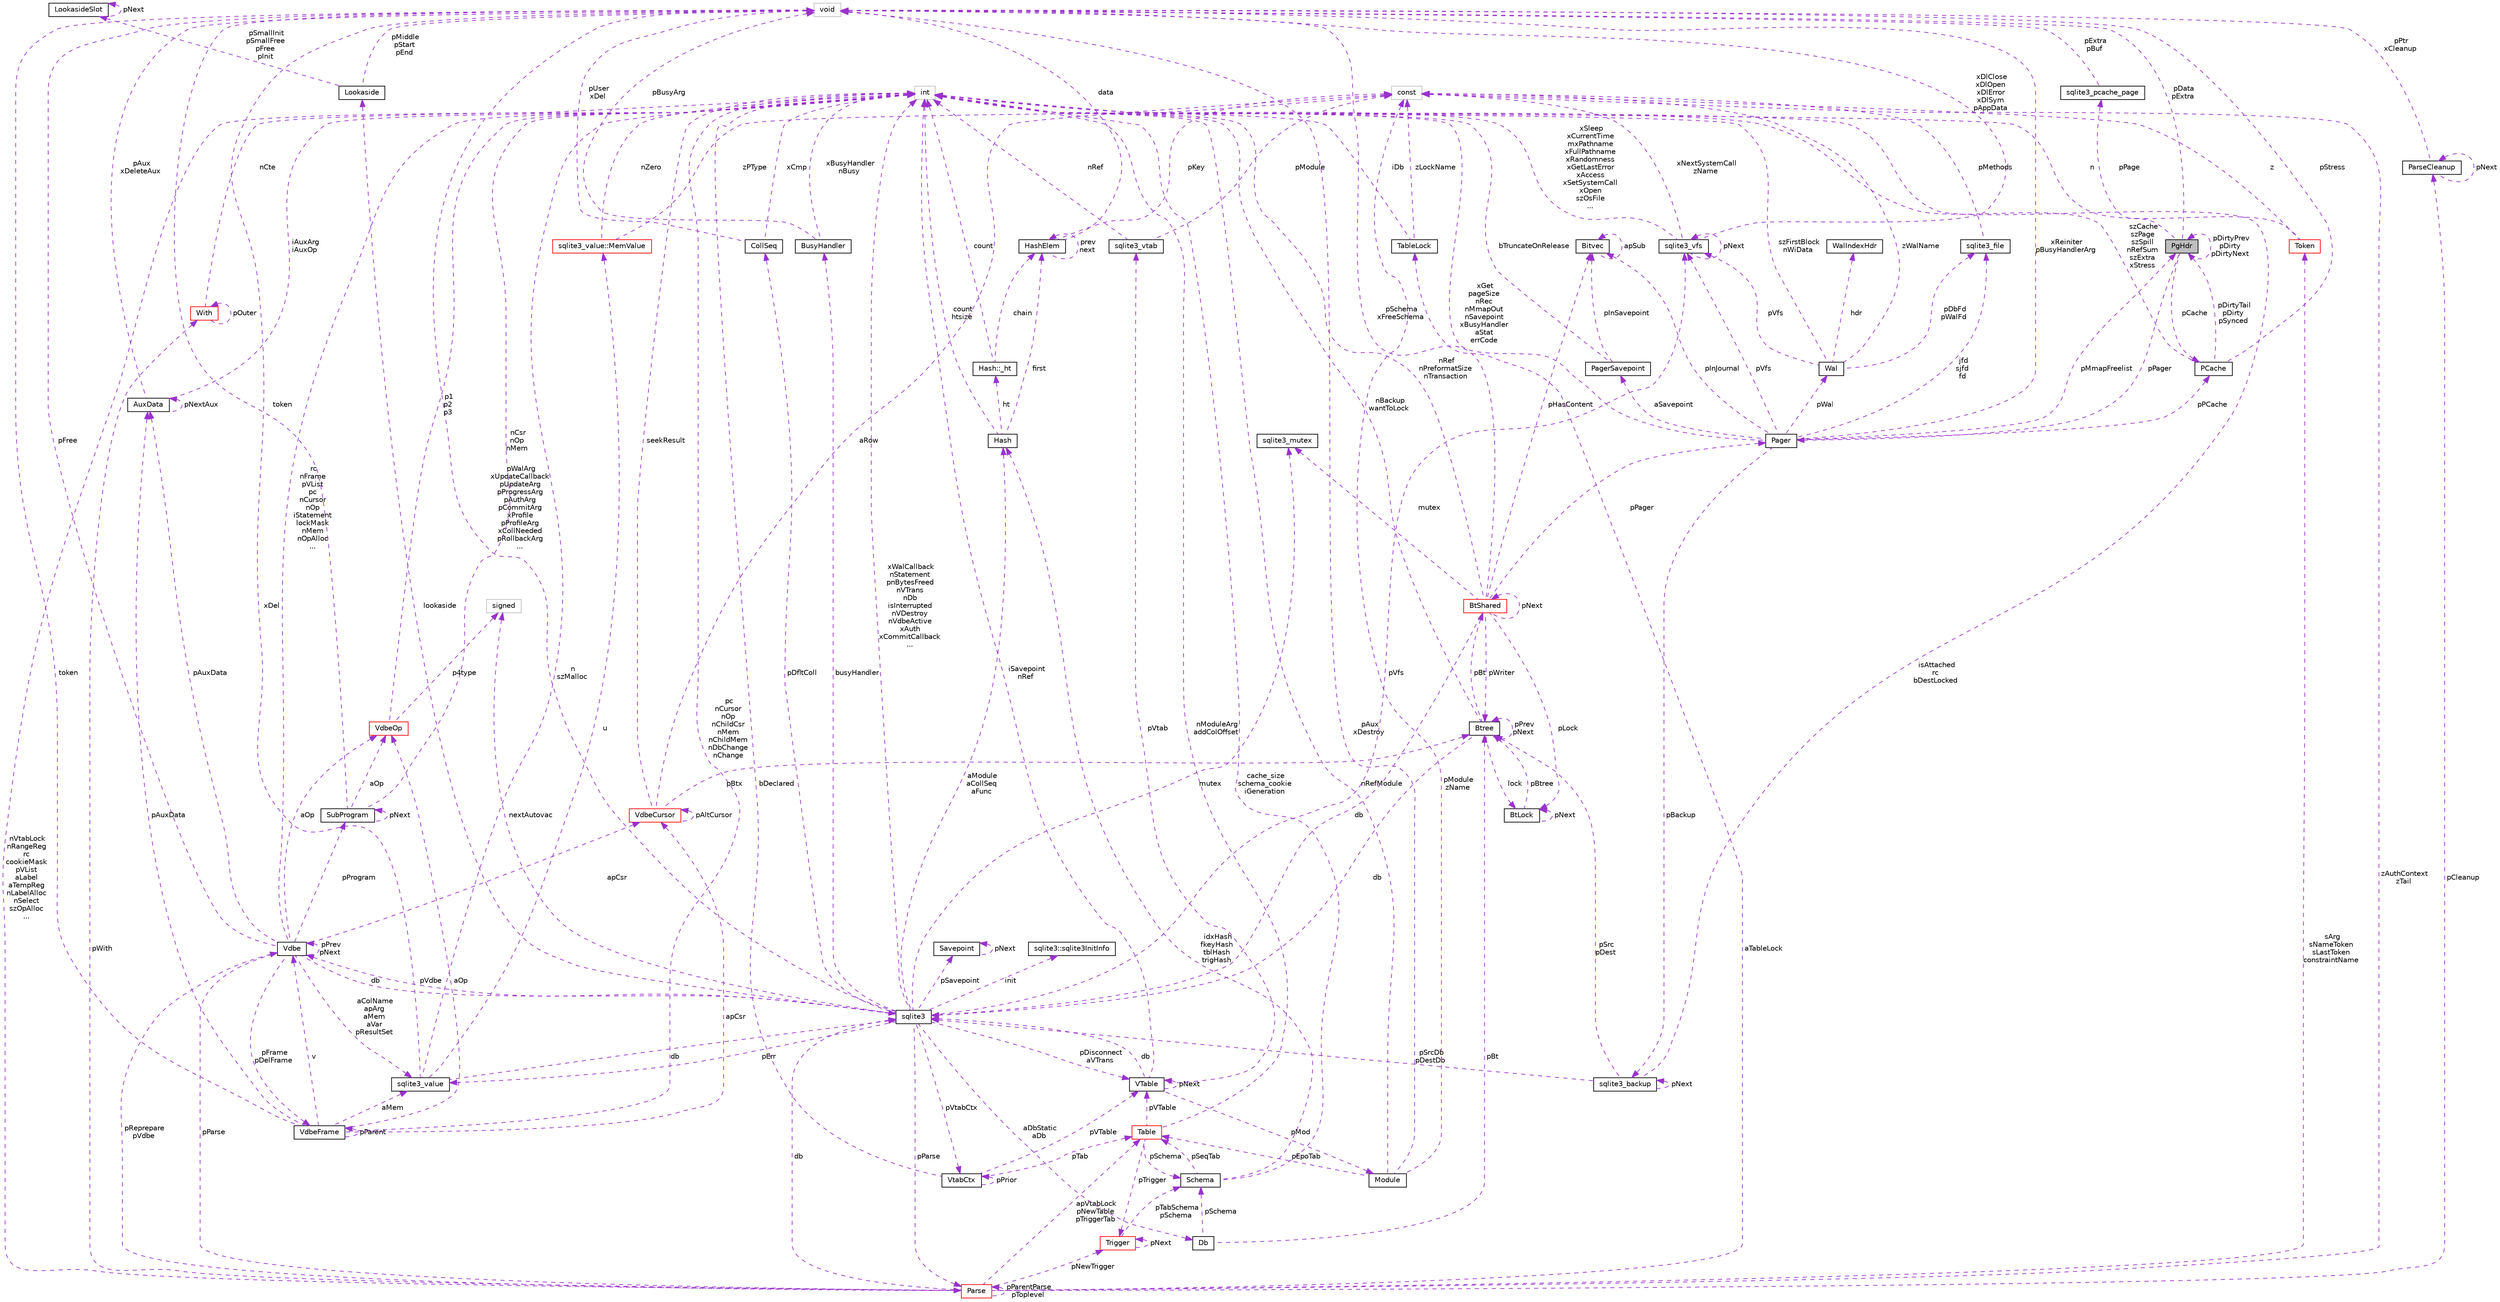 digraph "PgHdr"
{
 // LATEX_PDF_SIZE
  edge [fontname="Helvetica",fontsize="10",labelfontname="Helvetica",labelfontsize="10"];
  node [fontname="Helvetica",fontsize="10",shape=record];
  Node1 [label="PgHdr",height=0.2,width=0.4,color="black", fillcolor="grey75", style="filled", fontcolor="black",tooltip=" "];
  Node2 -> Node1 [dir="back",color="darkorchid3",fontsize="10",style="dashed",label=" pPage" ,fontname="Helvetica"];
  Node2 [label="sqlite3_pcache_page",height=0.2,width=0.4,color="black", fillcolor="white", style="filled",URL="$structsqlite3__pcache__page.html",tooltip=" "];
  Node3 -> Node2 [dir="back",color="darkorchid3",fontsize="10",style="dashed",label=" pExtra\npBuf" ,fontname="Helvetica"];
  Node3 [label="void",height=0.2,width=0.4,color="grey75", fillcolor="white", style="filled",tooltip=" "];
  Node4 -> Node1 [dir="back",color="darkorchid3",fontsize="10",style="dashed",label=" pCache" ,fontname="Helvetica"];
  Node4 [label="PCache",height=0.2,width=0.4,color="black", fillcolor="white", style="filled",URL="$structPCache.html",tooltip=" "];
  Node3 -> Node4 [dir="back",color="darkorchid3",fontsize="10",style="dashed",label=" pStress" ,fontname="Helvetica"];
  Node5 -> Node4 [dir="back",color="darkorchid3",fontsize="10",style="dashed",label=" szCache\nszPage\nszSpill\nnRefSum\nszExtra\nxStress" ,fontname="Helvetica"];
  Node5 [label="int",height=0.2,width=0.4,color="grey75", fillcolor="white", style="filled",tooltip=" "];
  Node1 -> Node4 [dir="back",color="darkorchid3",fontsize="10",style="dashed",label=" pDirtyTail\npDirty\npSynced" ,fontname="Helvetica"];
  Node3 -> Node1 [dir="back",color="darkorchid3",fontsize="10",style="dashed",label=" pData\npExtra" ,fontname="Helvetica"];
  Node1 -> Node1 [dir="back",color="darkorchid3",fontsize="10",style="dashed",label=" pDirtyPrev\npDirty\npDirtyNext" ,fontname="Helvetica"];
  Node6 -> Node1 [dir="back",color="darkorchid3",fontsize="10",style="dashed",label=" pPager" ,fontname="Helvetica"];
  Node6 [label="Pager",height=0.2,width=0.4,color="black", fillcolor="white", style="filled",URL="$structPager.html",tooltip=" "];
  Node4 -> Node6 [dir="back",color="darkorchid3",fontsize="10",style="dashed",label=" pPCache" ,fontname="Helvetica"];
  Node7 -> Node6 [dir="back",color="darkorchid3",fontsize="10",style="dashed",label=" pBackup" ,fontname="Helvetica"];
  Node7 [label="sqlite3_backup",height=0.2,width=0.4,color="black", fillcolor="white", style="filled",URL="$structsqlite3__backup.html",tooltip=" "];
  Node7 -> Node7 [dir="back",color="darkorchid3",fontsize="10",style="dashed",label=" pNext" ,fontname="Helvetica"];
  Node8 -> Node7 [dir="back",color="darkorchid3",fontsize="10",style="dashed",label=" pSrcDb\npDestDb" ,fontname="Helvetica"];
  Node8 [label="sqlite3",height=0.2,width=0.4,color="black", fillcolor="white", style="filled",URL="$structsqlite3.html",tooltip=" "];
  Node9 -> Node8 [dir="back",color="darkorchid3",fontsize="10",style="dashed",label=" pVdbe" ,fontname="Helvetica"];
  Node9 [label="Vdbe",height=0.2,width=0.4,color="black", fillcolor="white", style="filled",URL="$structVdbe.html",tooltip=" "];
  Node9 -> Node9 [dir="back",color="darkorchid3",fontsize="10",style="dashed",label=" pPrev\npNext" ,fontname="Helvetica"];
  Node8 -> Node9 [dir="back",color="darkorchid3",fontsize="10",style="dashed",label=" db" ,fontname="Helvetica"];
  Node3 -> Node9 [dir="back",color="darkorchid3",fontsize="10",style="dashed",label=" pFree" ,fontname="Helvetica"];
  Node10 -> Node9 [dir="back",color="darkorchid3",fontsize="10",style="dashed",label=" aColName\napArg\naMem\naVar\npResultSet" ,fontname="Helvetica"];
  Node10 [label="sqlite3_value",height=0.2,width=0.4,color="black", fillcolor="white", style="filled",URL="$structsqlite3__value.html",tooltip=" "];
  Node8 -> Node10 [dir="back",color="darkorchid3",fontsize="10",style="dashed",label=" db" ,fontname="Helvetica"];
  Node3 -> Node10 [dir="back",color="darkorchid3",fontsize="10",style="dashed",label=" xDel" ,fontname="Helvetica"];
  Node11 -> Node10 [dir="back",color="darkorchid3",fontsize="10",style="dashed",label=" u" ,fontname="Helvetica"];
  Node11 [label="sqlite3_value::MemValue",height=0.2,width=0.4,color="red", fillcolor="white", style="filled",URL="$unionsqlite3__value_1_1MemValue.html",tooltip=" "];
  Node5 -> Node11 [dir="back",color="darkorchid3",fontsize="10",style="dashed",label=" nZero" ,fontname="Helvetica"];
  Node12 -> Node11 [dir="back",color="darkorchid3",fontsize="10",style="dashed",label=" zPType" ,fontname="Helvetica"];
  Node12 [label="const",height=0.2,width=0.4,color="grey75", fillcolor="white", style="filled",tooltip=" "];
  Node5 -> Node10 [dir="back",color="darkorchid3",fontsize="10",style="dashed",label=" n\nszMalloc" ,fontname="Helvetica"];
  Node15 -> Node9 [dir="back",color="darkorchid3",fontsize="10",style="dashed",label=" pFrame\npDelFrame" ,fontname="Helvetica"];
  Node15 [label="VdbeFrame",height=0.2,width=0.4,color="black", fillcolor="white", style="filled",URL="$structVdbeFrame.html",tooltip=" "];
  Node9 -> Node15 [dir="back",color="darkorchid3",fontsize="10",style="dashed",label=" v" ,fontname="Helvetica"];
  Node3 -> Node15 [dir="back",color="darkorchid3",fontsize="10",style="dashed",label=" token" ,fontname="Helvetica"];
  Node10 -> Node15 [dir="back",color="darkorchid3",fontsize="10",style="dashed",label=" aMem" ,fontname="Helvetica"];
  Node15 -> Node15 [dir="back",color="darkorchid3",fontsize="10",style="dashed",label=" pParent" ,fontname="Helvetica"];
  Node5 -> Node15 [dir="back",color="darkorchid3",fontsize="10",style="dashed",label=" pc\nnCursor\nnOp\nnChildCsr\nnMem\nnChildMem\nnDbChange\nnChange" ,fontname="Helvetica"];
  Node16 -> Node15 [dir="back",color="darkorchid3",fontsize="10",style="dashed",label=" pAuxData" ,fontname="Helvetica"];
  Node16 [label="AuxData",height=0.2,width=0.4,color="black", fillcolor="white", style="filled",URL="$structAuxData.html",tooltip=" "];
  Node3 -> Node16 [dir="back",color="darkorchid3",fontsize="10",style="dashed",label=" pAux\nxDeleteAux" ,fontname="Helvetica"];
  Node5 -> Node16 [dir="back",color="darkorchid3",fontsize="10",style="dashed",label=" iAuxArg\niAuxOp" ,fontname="Helvetica"];
  Node16 -> Node16 [dir="back",color="darkorchid3",fontsize="10",style="dashed",label=" pNextAux" ,fontname="Helvetica"];
  Node17 -> Node15 [dir="back",color="darkorchid3",fontsize="10",style="dashed",label=" apCsr" ,fontname="Helvetica"];
  Node17 [label="VdbeCursor",height=0.2,width=0.4,color="red", fillcolor="white", style="filled",URL="$structVdbeCursor.html",tooltip=" "];
  Node5 -> Node17 [dir="back",color="darkorchid3",fontsize="10",style="dashed",label=" seekResult" ,fontname="Helvetica"];
  Node17 -> Node17 [dir="back",color="darkorchid3",fontsize="10",style="dashed",label=" pAltCursor" ,fontname="Helvetica"];
  Node24 -> Node17 [dir="back",color="darkorchid3",fontsize="10",style="dashed",label=" pBtx" ,fontname="Helvetica"];
  Node24 [label="Btree",height=0.2,width=0.4,color="black", fillcolor="white", style="filled",URL="$structBtree.html",tooltip=" "];
  Node20 -> Node24 [dir="back",color="darkorchid3",fontsize="10",style="dashed",label=" pBt" ,fontname="Helvetica"];
  Node20 [label="BtShared",height=0.2,width=0.4,color="red", fillcolor="white", style="filled",URL="$structBtShared.html",tooltip=" "];
  Node20 -> Node20 [dir="back",color="darkorchid3",fontsize="10",style="dashed",label=" pNext" ,fontname="Helvetica"];
  Node8 -> Node20 [dir="back",color="darkorchid3",fontsize="10",style="dashed",label=" db" ,fontname="Helvetica"];
  Node21 -> Node20 [dir="back",color="darkorchid3",fontsize="10",style="dashed",label=" pHasContent" ,fontname="Helvetica"];
  Node21 [label="Bitvec",height=0.2,width=0.4,color="black", fillcolor="white", style="filled",URL="$structBitvec.html",tooltip=" "];
  Node21 -> Node21 [dir="back",color="darkorchid3",fontsize="10",style="dashed",label=" apSub" ,fontname="Helvetica"];
  Node3 -> Node20 [dir="back",color="darkorchid3",fontsize="10",style="dashed",label=" pSchema\nxFreeSchema" ,fontname="Helvetica"];
  Node22 -> Node20 [dir="back",color="darkorchid3",fontsize="10",style="dashed",label=" mutex" ,fontname="Helvetica"];
  Node22 [label="sqlite3_mutex",height=0.2,width=0.4,color="black", fillcolor="white", style="filled",URL="$structsqlite3__mutex.html",tooltip=" "];
  Node23 -> Node20 [dir="back",color="darkorchid3",fontsize="10",style="dashed",label=" pLock" ,fontname="Helvetica"];
  Node23 [label="BtLock",height=0.2,width=0.4,color="black", fillcolor="white", style="filled",URL="$structBtLock.html",tooltip=" "];
  Node23 -> Node23 [dir="back",color="darkorchid3",fontsize="10",style="dashed",label=" pNext" ,fontname="Helvetica"];
  Node24 -> Node23 [dir="back",color="darkorchid3",fontsize="10",style="dashed",label=" pBtree" ,fontname="Helvetica"];
  Node5 -> Node20 [dir="back",color="darkorchid3",fontsize="10",style="dashed",label=" nRef\nnPreformatSize\nnTransaction" ,fontname="Helvetica"];
  Node24 -> Node20 [dir="back",color="darkorchid3",fontsize="10",style="dashed",label=" pWriter" ,fontname="Helvetica"];
  Node6 -> Node20 [dir="back",color="darkorchid3",fontsize="10",style="dashed",label=" pPager" ,fontname="Helvetica"];
  Node8 -> Node24 [dir="back",color="darkorchid3",fontsize="10",style="dashed",label=" db" ,fontname="Helvetica"];
  Node23 -> Node24 [dir="back",color="darkorchid3",fontsize="10",style="dashed",label=" lock" ,fontname="Helvetica"];
  Node5 -> Node24 [dir="back",color="darkorchid3",fontsize="10",style="dashed",label=" nBackup\nwantToLock" ,fontname="Helvetica"];
  Node24 -> Node24 [dir="back",color="darkorchid3",fontsize="10",style="dashed",label=" pPrev\npNext" ,fontname="Helvetica"];
  Node12 -> Node17 [dir="back",color="darkorchid3",fontsize="10",style="dashed",label=" aRow" ,fontname="Helvetica"];
  Node41 -> Node15 [dir="back",color="darkorchid3",fontsize="10",style="dashed",label=" aOp" ,fontname="Helvetica"];
  Node41 [label="VdbeOp",height=0.2,width=0.4,color="red", fillcolor="white", style="filled",URL="$structVdbeOp.html",tooltip=" "];
  Node5 -> Node41 [dir="back",color="darkorchid3",fontsize="10",style="dashed",label=" p1\np2\np3" ,fontname="Helvetica"];
  Node74 -> Node41 [dir="back",color="darkorchid3",fontsize="10",style="dashed",label=" p4type" ,fontname="Helvetica"];
  Node74 [label="signed",height=0.2,width=0.4,color="grey75", fillcolor="white", style="filled",tooltip=" "];
  Node5 -> Node9 [dir="back",color="darkorchid3",fontsize="10",style="dashed",label=" rc\nnFrame\npVList\npc\nnCursor\nnOp\niStatement\nlockMask\nnMem\nnOpAlloc\n..." ,fontname="Helvetica"];
  Node16 -> Node9 [dir="back",color="darkorchid3",fontsize="10",style="dashed",label=" pAuxData" ,fontname="Helvetica"];
  Node72 -> Node9 [dir="back",color="darkorchid3",fontsize="10",style="dashed",label=" pProgram" ,fontname="Helvetica"];
  Node72 [label="SubProgram",height=0.2,width=0.4,color="black", fillcolor="white", style="filled",URL="$structSubProgram.html",tooltip=" "];
  Node3 -> Node72 [dir="back",color="darkorchid3",fontsize="10",style="dashed",label=" token" ,fontname="Helvetica"];
  Node5 -> Node72 [dir="back",color="darkorchid3",fontsize="10",style="dashed",label=" nCsr\nnOp\nnMem" ,fontname="Helvetica"];
  Node72 -> Node72 [dir="back",color="darkorchid3",fontsize="10",style="dashed",label=" pNext" ,fontname="Helvetica"];
  Node41 -> Node72 [dir="back",color="darkorchid3",fontsize="10",style="dashed",label=" aOp" ,fontname="Helvetica"];
  Node17 -> Node9 [dir="back",color="darkorchid3",fontsize="10",style="dashed",label=" apCsr" ,fontname="Helvetica"];
  Node75 -> Node9 [dir="back",color="darkorchid3",fontsize="10",style="dashed",label=" pParse" ,fontname="Helvetica"];
  Node75 [label="Parse",height=0.2,width=0.4,color="red", fillcolor="white", style="filled",URL="$structParse.html",tooltip=" "];
  Node9 -> Node75 [dir="back",color="darkorchid3",fontsize="10",style="dashed",label=" pReprepare\npVdbe" ,fontname="Helvetica"];
  Node8 -> Node75 [dir="back",color="darkorchid3",fontsize="10",style="dashed",label=" db" ,fontname="Helvetica"];
  Node76 -> Node75 [dir="back",color="darkorchid3",fontsize="10",style="dashed",label=" pCleanup" ,fontname="Helvetica"];
  Node76 [label="ParseCleanup",height=0.2,width=0.4,color="black", fillcolor="white", style="filled",URL="$structParseCleanup.html",tooltip=" "];
  Node76 -> Node76 [dir="back",color="darkorchid3",fontsize="10",style="dashed",label=" pNext" ,fontname="Helvetica"];
  Node3 -> Node76 [dir="back",color="darkorchid3",fontsize="10",style="dashed",label=" pPtr\nxCleanup" ,fontname="Helvetica"];
  Node77 -> Node75 [dir="back",color="darkorchid3",fontsize="10",style="dashed",label=" aTableLock" ,fontname="Helvetica"];
  Node77 [label="TableLock",height=0.2,width=0.4,color="black", fillcolor="white", style="filled",URL="$structTableLock.html",tooltip=" "];
  Node5 -> Node77 [dir="back",color="darkorchid3",fontsize="10",style="dashed",label=" iDb" ,fontname="Helvetica"];
  Node12 -> Node77 [dir="back",color="darkorchid3",fontsize="10",style="dashed",label=" zLockName" ,fontname="Helvetica"];
  Node78 -> Node75 [dir="back",color="darkorchid3",fontsize="10",style="dashed",label=" sArg\nsNameToken\nsLastToken\nconstraintName" ,fontname="Helvetica"];
  Node78 [label="Token",height=0.2,width=0.4,color="red", fillcolor="white", style="filled",URL="$classToken.html",tooltip=" "];
  Node5 -> Node78 [dir="back",color="darkorchid3",fontsize="10",style="dashed",label=" n" ,fontname="Helvetica"];
  Node12 -> Node78 [dir="back",color="darkorchid3",fontsize="10",style="dashed",label=" z" ,fontname="Helvetica"];
  Node58 -> Node75 [dir="back",color="darkorchid3",fontsize="10",style="dashed",label=" pWith" ,fontname="Helvetica"];
  Node58 [label="With",height=0.2,width=0.4,color="red", fillcolor="white", style="filled",URL="$structWith.html",tooltip=" "];
  Node58 -> Node58 [dir="back",color="darkorchid3",fontsize="10",style="dashed",label=" pOuter" ,fontname="Helvetica"];
  Node5 -> Node58 [dir="back",color="darkorchid3",fontsize="10",style="dashed",label=" nCte" ,fontname="Helvetica"];
  Node5 -> Node75 [dir="back",color="darkorchid3",fontsize="10",style="dashed",label=" nVtabLock\nnRangeReg\nrc\ncookieMask\npVList\naLabel\naTempReg\nnLabelAlloc\nnSelect\nszOpAlloc\n..." ,fontname="Helvetica"];
  Node45 -> Node75 [dir="back",color="darkorchid3",fontsize="10",style="dashed",label=" apVtabLock\npNewTable\npTriggerTab" ,fontname="Helvetica"];
  Node45 [label="Table",height=0.2,width=0.4,color="red", fillcolor="white", style="filled",URL="$structTable.html",tooltip=" "];
  Node46 -> Node45 [dir="back",color="darkorchid3",fontsize="10",style="dashed",label=" pSchema" ,fontname="Helvetica"];
  Node46 [label="Schema",height=0.2,width=0.4,color="black", fillcolor="white", style="filled",URL="$structSchema.html",tooltip=" "];
  Node5 -> Node46 [dir="back",color="darkorchid3",fontsize="10",style="dashed",label=" cache_size\nschema_cookie\niGeneration" ,fontname="Helvetica"];
  Node45 -> Node46 [dir="back",color="darkorchid3",fontsize="10",style="dashed",label=" pSeqTab" ,fontname="Helvetica"];
  Node47 -> Node46 [dir="back",color="darkorchid3",fontsize="10",style="dashed",label=" idxHash\nfkeyHash\ntblHash\ntrigHash" ,fontname="Helvetica"];
  Node47 [label="Hash",height=0.2,width=0.4,color="black", fillcolor="white", style="filled",URL="$structHash.html",tooltip=" "];
  Node48 -> Node47 [dir="back",color="darkorchid3",fontsize="10",style="dashed",label=" ht" ,fontname="Helvetica"];
  Node48 [label="Hash::_ht",height=0.2,width=0.4,color="black", fillcolor="white", style="filled",URL="$structHash_1_1__ht.html",tooltip=" "];
  Node5 -> Node48 [dir="back",color="darkorchid3",fontsize="10",style="dashed",label=" count" ,fontname="Helvetica"];
  Node49 -> Node48 [dir="back",color="darkorchid3",fontsize="10",style="dashed",label=" chain" ,fontname="Helvetica"];
  Node49 [label="HashElem",height=0.2,width=0.4,color="black", fillcolor="white", style="filled",URL="$structHashElem.html",tooltip=" "];
  Node3 -> Node49 [dir="back",color="darkorchid3",fontsize="10",style="dashed",label=" data" ,fontname="Helvetica"];
  Node49 -> Node49 [dir="back",color="darkorchid3",fontsize="10",style="dashed",label=" prev\nnext" ,fontname="Helvetica"];
  Node12 -> Node49 [dir="back",color="darkorchid3",fontsize="10",style="dashed",label=" pKey" ,fontname="Helvetica"];
  Node5 -> Node47 [dir="back",color="darkorchid3",fontsize="10",style="dashed",label=" count\nhtsize" ,fontname="Helvetica"];
  Node49 -> Node47 [dir="back",color="darkorchid3",fontsize="10",style="dashed",label=" first" ,fontname="Helvetica"];
  Node43 -> Node45 [dir="back",color="darkorchid3",fontsize="10",style="dashed",label=" pVTable" ,fontname="Helvetica"];
  Node43 [label="VTable",height=0.2,width=0.4,color="black", fillcolor="white", style="filled",URL="$structVTable.html",tooltip=" "];
  Node8 -> Node43 [dir="back",color="darkorchid3",fontsize="10",style="dashed",label=" db" ,fontname="Helvetica"];
  Node43 -> Node43 [dir="back",color="darkorchid3",fontsize="10",style="dashed",label=" pNext" ,fontname="Helvetica"];
  Node5 -> Node43 [dir="back",color="darkorchid3",fontsize="10",style="dashed",label=" iSavepoint\nnRef" ,fontname="Helvetica"];
  Node44 -> Node43 [dir="back",color="darkorchid3",fontsize="10",style="dashed",label=" pMod" ,fontname="Helvetica"];
  Node44 [label="Module",height=0.2,width=0.4,color="black", fillcolor="white", style="filled",URL="$structModule.html",tooltip=" "];
  Node3 -> Node44 [dir="back",color="darkorchid3",fontsize="10",style="dashed",label=" pAux\nxDestroy" ,fontname="Helvetica"];
  Node5 -> Node44 [dir="back",color="darkorchid3",fontsize="10",style="dashed",label=" nRefModule" ,fontname="Helvetica"];
  Node45 -> Node44 [dir="back",color="darkorchid3",fontsize="10",style="dashed",label=" pEpoTab" ,fontname="Helvetica"];
  Node12 -> Node44 [dir="back",color="darkorchid3",fontsize="10",style="dashed",label=" pModule\nzName" ,fontname="Helvetica"];
  Node29 -> Node43 [dir="back",color="darkorchid3",fontsize="10",style="dashed",label=" pVtab" ,fontname="Helvetica"];
  Node29 [label="sqlite3_vtab",height=0.2,width=0.4,color="black", fillcolor="white", style="filled",URL="$structsqlite3__vtab.html",tooltip=" "];
  Node5 -> Node29 [dir="back",color="darkorchid3",fontsize="10",style="dashed",label=" nRef" ,fontname="Helvetica"];
  Node12 -> Node29 [dir="back",color="darkorchid3",fontsize="10",style="dashed",label=" pModule" ,fontname="Helvetica"];
  Node5 -> Node45 [dir="back",color="darkorchid3",fontsize="10",style="dashed",label=" nModuleArg\naddColOffset" ,fontname="Helvetica"];
  Node69 -> Node45 [dir="back",color="darkorchid3",fontsize="10",style="dashed",label=" pTrigger" ,fontname="Helvetica"];
  Node69 [label="Trigger",height=0.2,width=0.4,color="red", fillcolor="white", style="filled",URL="$structTrigger.html",tooltip=" "];
  Node46 -> Node69 [dir="back",color="darkorchid3",fontsize="10",style="dashed",label=" pTabSchema\npSchema" ,fontname="Helvetica"];
  Node69 -> Node69 [dir="back",color="darkorchid3",fontsize="10",style="dashed",label=" pNext" ,fontname="Helvetica"];
  Node69 -> Node75 [dir="back",color="darkorchid3",fontsize="10",style="dashed",label=" pNewTrigger" ,fontname="Helvetica"];
  Node12 -> Node75 [dir="back",color="darkorchid3",fontsize="10",style="dashed",label=" zAuthContext\nzTail" ,fontname="Helvetica"];
  Node75 -> Node75 [dir="back",color="darkorchid3",fontsize="10",style="dashed",label=" pParentParse\npToplevel" ,fontname="Helvetica"];
  Node41 -> Node9 [dir="back",color="darkorchid3",fontsize="10",style="dashed",label=" aOp" ,fontname="Helvetica"];
  Node96 -> Node8 [dir="back",color="darkorchid3",fontsize="10",style="dashed",label=" pSavepoint" ,fontname="Helvetica"];
  Node96 [label="Savepoint",height=0.2,width=0.4,color="black", fillcolor="white", style="filled",URL="$structSavepoint.html",tooltip=" "];
  Node96 -> Node96 [dir="back",color="darkorchid3",fontsize="10",style="dashed",label=" pNext" ,fontname="Helvetica"];
  Node3 -> Node8 [dir="back",color="darkorchid3",fontsize="10",style="dashed",label=" pWalArg\nxUpdateCallback\npUpdateArg\npProgressArg\npAuthArg\npCommitArg\nxProfile\npProfileArg\nxCollNeeded\npRollbackArg\n..." ,fontname="Helvetica"];
  Node97 -> Node8 [dir="back",color="darkorchid3",fontsize="10",style="dashed",label=" lookaside" ,fontname="Helvetica"];
  Node97 [label="Lookaside",height=0.2,width=0.4,color="black", fillcolor="white", style="filled",URL="$structLookaside.html",tooltip=" "];
  Node3 -> Node97 [dir="back",color="darkorchid3",fontsize="10",style="dashed",label=" pMiddle\npStart\npEnd" ,fontname="Helvetica"];
  Node98 -> Node97 [dir="back",color="darkorchid3",fontsize="10",style="dashed",label=" pSmallInit\npSmallFree\npFree\npInit" ,fontname="Helvetica"];
  Node98 [label="LookasideSlot",height=0.2,width=0.4,color="black", fillcolor="white", style="filled",URL="$structLookasideSlot.html",tooltip=" "];
  Node98 -> Node98 [dir="back",color="darkorchid3",fontsize="10",style="dashed",label=" pNext" ,fontname="Helvetica"];
  Node10 -> Node8 [dir="back",color="darkorchid3",fontsize="10",style="dashed",label=" pErr" ,fontname="Helvetica"];
  Node22 -> Node8 [dir="back",color="darkorchid3",fontsize="10",style="dashed",label=" mutex" ,fontname="Helvetica"];
  Node99 -> Node8 [dir="back",color="darkorchid3",fontsize="10",style="dashed",label=" pVfs" ,fontname="Helvetica"];
  Node99 [label="sqlite3_vfs",height=0.2,width=0.4,color="black", fillcolor="white", style="filled",URL="$structsqlite3__vfs.html",tooltip=" "];
  Node3 -> Node99 [dir="back",color="darkorchid3",fontsize="10",style="dashed",label=" xDlClose\nxDlOpen\nxDlError\nxDlSym\npAppData" ,fontname="Helvetica"];
  Node99 -> Node99 [dir="back",color="darkorchid3",fontsize="10",style="dashed",label=" pNext" ,fontname="Helvetica"];
  Node5 -> Node99 [dir="back",color="darkorchid3",fontsize="10",style="dashed",label=" xSleep\nxCurrentTime\nmxPathname\nxFullPathname\nxRandomness\nxGetLastError\nxAccess\nxSetSystemCall\nxOpen\nszOsFile\n..." ,fontname="Helvetica"];
  Node12 -> Node99 [dir="back",color="darkorchid3",fontsize="10",style="dashed",label=" xNextSystemCall\nzName" ,fontname="Helvetica"];
  Node100 -> Node8 [dir="back",color="darkorchid3",fontsize="10",style="dashed",label=" init" ,fontname="Helvetica"];
  Node100 [label="sqlite3::sqlite3InitInfo",height=0.2,width=0.4,color="black", fillcolor="white", style="filled",URL="$structsqlite3_1_1sqlite3InitInfo.html",tooltip=" "];
  Node101 -> Node8 [dir="back",color="darkorchid3",fontsize="10",style="dashed",label=" busyHandler" ,fontname="Helvetica"];
  Node101 [label="BusyHandler",height=0.2,width=0.4,color="black", fillcolor="white", style="filled",URL="$structBusyHandler.html",tooltip=" "];
  Node3 -> Node101 [dir="back",color="darkorchid3",fontsize="10",style="dashed",label=" pBusyArg" ,fontname="Helvetica"];
  Node5 -> Node101 [dir="back",color="darkorchid3",fontsize="10",style="dashed",label=" xBusyHandler\nnBusy" ,fontname="Helvetica"];
  Node102 -> Node8 [dir="back",color="darkorchid3",fontsize="10",style="dashed",label=" pVtabCtx" ,fontname="Helvetica"];
  Node102 [label="VtabCtx",height=0.2,width=0.4,color="black", fillcolor="white", style="filled",URL="$structVtabCtx.html",tooltip=" "];
  Node102 -> Node102 [dir="back",color="darkorchid3",fontsize="10",style="dashed",label=" pPrior" ,fontname="Helvetica"];
  Node5 -> Node102 [dir="back",color="darkorchid3",fontsize="10",style="dashed",label=" bDeclared" ,fontname="Helvetica"];
  Node43 -> Node102 [dir="back",color="darkorchid3",fontsize="10",style="dashed",label=" pVTable" ,fontname="Helvetica"];
  Node45 -> Node102 [dir="back",color="darkorchid3",fontsize="10",style="dashed",label=" pTab" ,fontname="Helvetica"];
  Node27 -> Node8 [dir="back",color="darkorchid3",fontsize="10",style="dashed",label=" pDfltColl" ,fontname="Helvetica"];
  Node27 [label="CollSeq",height=0.2,width=0.4,color="black", fillcolor="white", style="filled",URL="$structCollSeq.html",tooltip=" "];
  Node3 -> Node27 [dir="back",color="darkorchid3",fontsize="10",style="dashed",label=" pUser\nxDel" ,fontname="Helvetica"];
  Node5 -> Node27 [dir="back",color="darkorchid3",fontsize="10",style="dashed",label=" xCmp" ,fontname="Helvetica"];
  Node43 -> Node8 [dir="back",color="darkorchid3",fontsize="10",style="dashed",label=" pDisconnect\naVTrans" ,fontname="Helvetica"];
  Node5 -> Node8 [dir="back",color="darkorchid3",fontsize="10",style="dashed",label=" xWalCallback\nnStatement\npnBytesFreed\nnVTrans\nnDb\nisInterrupted\nnVDestroy\nnVdbeActive\nxAuth\nxCommitCallback\n..." ,fontname="Helvetica"];
  Node74 -> Node8 [dir="back",color="darkorchid3",fontsize="10",style="dashed",label=" nextAutovac" ,fontname="Helvetica"];
  Node103 -> Node8 [dir="back",color="darkorchid3",fontsize="10",style="dashed",label=" aDbStatic\naDb" ,fontname="Helvetica"];
  Node103 [label="Db",height=0.2,width=0.4,color="black", fillcolor="white", style="filled",URL="$structDb.html",tooltip=" "];
  Node46 -> Node103 [dir="back",color="darkorchid3",fontsize="10",style="dashed",label=" pSchema" ,fontname="Helvetica"];
  Node24 -> Node103 [dir="back",color="darkorchid3",fontsize="10",style="dashed",label=" pBt" ,fontname="Helvetica"];
  Node47 -> Node8 [dir="back",color="darkorchid3",fontsize="10",style="dashed",label=" aModule\naCollSeq\naFunc" ,fontname="Helvetica"];
  Node75 -> Node8 [dir="back",color="darkorchid3",fontsize="10",style="dashed",label=" pParse" ,fontname="Helvetica"];
  Node5 -> Node7 [dir="back",color="darkorchid3",fontsize="10",style="dashed",label=" isAttached\nrc\nbDestLocked" ,fontname="Helvetica"];
  Node24 -> Node7 [dir="back",color="darkorchid3",fontsize="10",style="dashed",label=" pSrc\npDest" ,fontname="Helvetica"];
  Node3 -> Node6 [dir="back",color="darkorchid3",fontsize="10",style="dashed",label=" xReiniter\npBusyHandlerArg" ,fontname="Helvetica"];
  Node21 -> Node6 [dir="back",color="darkorchid3",fontsize="10",style="dashed",label=" pInJournal" ,fontname="Helvetica"];
  Node35 -> Node6 [dir="back",color="darkorchid3",fontsize="10",style="dashed",label=" jfd\nsjfd\nfd" ,fontname="Helvetica"];
  Node35 [label="sqlite3_file",height=0.2,width=0.4,color="black", fillcolor="white", style="filled",URL="$structsqlite3__file.html",tooltip=" "];
  Node12 -> Node35 [dir="back",color="darkorchid3",fontsize="10",style="dashed",label=" pMethods" ,fontname="Helvetica"];
  Node99 -> Node6 [dir="back",color="darkorchid3",fontsize="10",style="dashed",label=" pVfs" ,fontname="Helvetica"];
  Node5 -> Node6 [dir="back",color="darkorchid3",fontsize="10",style="dashed",label=" xGet\npageSize\nnRec\nnMmapOut\nnSavepoint\nxBusyHandler\naStat\nerrCode" ,fontname="Helvetica"];
  Node1 -> Node6 [dir="back",color="darkorchid3",fontsize="10",style="dashed",label=" pMmapFreelist" ,fontname="Helvetica"];
  Node104 -> Node6 [dir="back",color="darkorchid3",fontsize="10",style="dashed",label=" pWal" ,fontname="Helvetica"];
  Node104 [label="Wal",height=0.2,width=0.4,color="black", fillcolor="white", style="filled",URL="$structWal.html",tooltip=" "];
  Node35 -> Node104 [dir="back",color="darkorchid3",fontsize="10",style="dashed",label=" pDbFd\npWalFd" ,fontname="Helvetica"];
  Node99 -> Node104 [dir="back",color="darkorchid3",fontsize="10",style="dashed",label=" pVfs" ,fontname="Helvetica"];
  Node105 -> Node104 [dir="back",color="darkorchid3",fontsize="10",style="dashed",label=" hdr" ,fontname="Helvetica"];
  Node105 [label="WalIndexHdr",height=0.2,width=0.4,color="black", fillcolor="white", style="filled",URL="$structWalIndexHdr.html",tooltip=" "];
  Node5 -> Node104 [dir="back",color="darkorchid3",fontsize="10",style="dashed",label=" szFirstBlock\nnWiData" ,fontname="Helvetica"];
  Node12 -> Node104 [dir="back",color="darkorchid3",fontsize="10",style="dashed",label=" zWalName" ,fontname="Helvetica"];
  Node106 -> Node6 [dir="back",color="darkorchid3",fontsize="10",style="dashed",label=" aSavepoint" ,fontname="Helvetica"];
  Node106 [label="PagerSavepoint",height=0.2,width=0.4,color="black", fillcolor="white", style="filled",URL="$structPagerSavepoint.html",tooltip=" "];
  Node21 -> Node106 [dir="back",color="darkorchid3",fontsize="10",style="dashed",label=" pInSavepoint" ,fontname="Helvetica"];
  Node5 -> Node106 [dir="back",color="darkorchid3",fontsize="10",style="dashed",label=" bTruncateOnRelease" ,fontname="Helvetica"];
}
